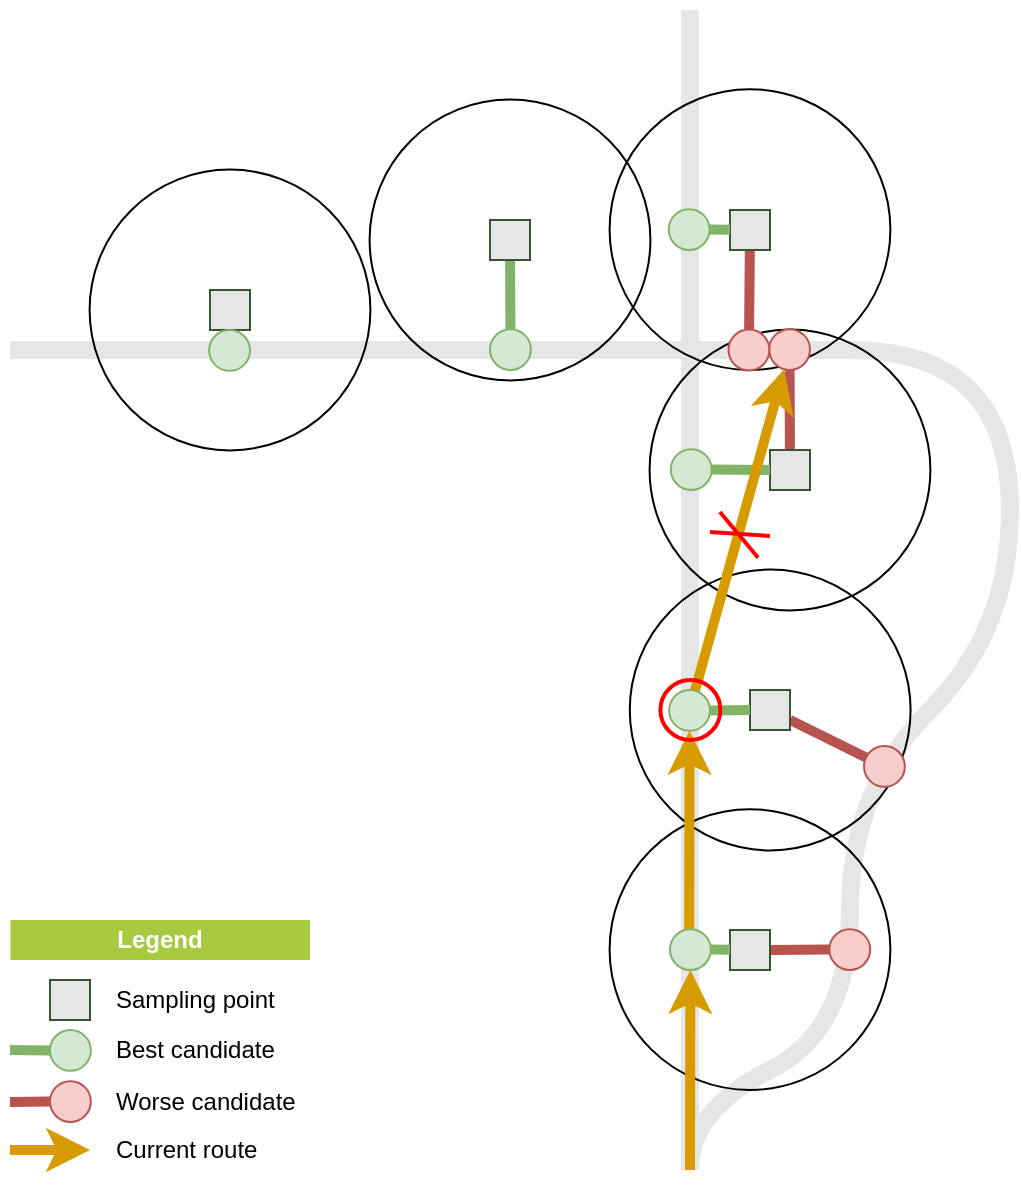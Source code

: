 <?xml version="1.0"?>
<mxfile version="13.5.3" pages="7">
  <diagram name="3 backtracking trial 2" id="aIjH9OYcNfJq5kTb0hxD">
    <mxGraphModel dx="2" dy="1" grid="1" gridSize="10" guides="1" tooltips="1" connect="1" arrows="1" fold="1" page="1" pageScale="1" pageWidth="1654" pageHeight="1169" math="0" shadow="0">
      <root>
        <mxCell id="3LuM3FOh3YUdU6V8gCLZ-0"/>
        <mxCell id="3LuM3FOh3YUdU6V8gCLZ-1" parent="3LuM3FOh3YUdU6V8gCLZ-0"/>
        <mxCell id="3LuM3FOh3YUdU6V8gCLZ-3" value="" style="endArrow=none;html=1;strokeWidth=9;fillColor=#76608a;strokeColor=#E6E6E6;" parent="3LuM3FOh3YUdU6V8gCLZ-1" edge="1">
          <mxGeometry width="50" height="50" relative="1" as="geometry">
            <mxPoint x="480" y="1050" as="sourcePoint"/>
            <mxPoint x="480" y="470" as="targetPoint"/>
          </mxGeometry>
        </mxCell>
        <mxCell id="3LuM3FOh3YUdU6V8gCLZ-5" value="" style="curved=1;endArrow=none;html=1;strokeWidth=9;fillColor=#76608a;endFill=0;strokeColor=#E6E6E6;" parent="3LuM3FOh3YUdU6V8gCLZ-1" edge="1">
          <mxGeometry width="50" height="50" relative="1" as="geometry">
            <mxPoint x="560" y="920" as="sourcePoint"/>
            <mxPoint x="640" y="720" as="targetPoint"/>
            <Array as="points">
              <mxPoint x="560" y="860"/>
              <mxPoint x="640" y="780"/>
            </Array>
          </mxGeometry>
        </mxCell>
        <mxCell id="3LuM3FOh3YUdU6V8gCLZ-6" value="" style="curved=1;endArrow=none;html=1;strokeWidth=9;fillColor=#76608a;endFill=0;strokeColor=#E6E6E6;" parent="3LuM3FOh3YUdU6V8gCLZ-1" edge="1">
          <mxGeometry width="50" height="50" relative="1" as="geometry">
            <mxPoint x="640" y="720" as="sourcePoint"/>
            <mxPoint x="560" y="640" as="targetPoint"/>
            <Array as="points">
              <mxPoint x="640" y="640"/>
            </Array>
          </mxGeometry>
        </mxCell>
        <mxCell id="3LuM3FOh3YUdU6V8gCLZ-7" value="" style="endArrow=none;html=1;strokeWidth=9;fillColor=#76608a;strokeColor=#E6E6E6;" parent="3LuM3FOh3YUdU6V8gCLZ-1" edge="1">
          <mxGeometry width="50" height="50" relative="1" as="geometry">
            <mxPoint x="140" y="640" as="sourcePoint"/>
            <mxPoint x="560" y="640" as="targetPoint"/>
          </mxGeometry>
        </mxCell>
        <mxCell id="CigX21wxWqo7LXV3oNfH-0" value="" style="endArrow=none;html=1;strokeWidth=9;fillColor=#76608a;strokeColor=#E6E6E6;curved=1;" parent="3LuM3FOh3YUdU6V8gCLZ-1" edge="1">
          <mxGeometry width="50" height="50" relative="1" as="geometry">
            <mxPoint x="480.0" y="1050.0" as="sourcePoint"/>
            <mxPoint x="560.0" y="920.0" as="targetPoint"/>
            <Array as="points">
              <mxPoint x="480" y="1020"/>
              <mxPoint x="560" y="980"/>
            </Array>
          </mxGeometry>
        </mxCell>
        <mxCell id="3LuM3FOh3YUdU6V8gCLZ-9" value="" style="ellipse;whiteSpace=wrap;html=1;aspect=fixed;fillColor=none;" parent="3LuM3FOh3YUdU6V8gCLZ-1" vertex="1">
          <mxGeometry x="319.8" y="514.79" width="140.41" height="140.41" as="geometry"/>
        </mxCell>
        <mxCell id="3LuM3FOh3YUdU6V8gCLZ-10" value="" style="ellipse;whiteSpace=wrap;html=1;aspect=fixed;fillColor=none;" parent="3LuM3FOh3YUdU6V8gCLZ-1" vertex="1">
          <mxGeometry x="439.79" y="869.59" width="140.41" height="140.41" as="geometry"/>
        </mxCell>
        <mxCell id="3LuM3FOh3YUdU6V8gCLZ-11" value="" style="ellipse;whiteSpace=wrap;html=1;aspect=fixed;fillColor=none;" parent="3LuM3FOh3YUdU6V8gCLZ-1" vertex="1">
          <mxGeometry x="449.89" y="749.79" width="140.41" height="140.41" as="geometry"/>
        </mxCell>
        <mxCell id="3LuM3FOh3YUdU6V8gCLZ-12" value="" style="ellipse;whiteSpace=wrap;html=1;aspect=fixed;fillColor=none;" parent="3LuM3FOh3YUdU6V8gCLZ-1" vertex="1">
          <mxGeometry x="459.79" y="629.79" width="140.41" height="140.41" as="geometry"/>
        </mxCell>
        <mxCell id="3LuM3FOh3YUdU6V8gCLZ-13" value="" style="ellipse;whiteSpace=wrap;html=1;aspect=fixed;fillColor=none;" parent="3LuM3FOh3YUdU6V8gCLZ-1" vertex="1">
          <mxGeometry x="439.79" y="509.58" width="140.41" height="140.41" as="geometry"/>
        </mxCell>
        <mxCell id="3LuM3FOh3YUdU6V8gCLZ-14" value="" style="ellipse;whiteSpace=wrap;html=1;aspect=fixed;fillColor=none;" parent="3LuM3FOh3YUdU6V8gCLZ-1" vertex="1">
          <mxGeometry x="179.8" y="549.79" width="140.41" height="140.41" as="geometry"/>
        </mxCell>
        <mxCell id="3LuM3FOh3YUdU6V8gCLZ-15" style="edgeStyle=none;orthogonalLoop=1;jettySize=auto;html=1;endArrow=none;strokeWidth=5;fillColor=#76608a;strokeColor=#B85450;" parent="3LuM3FOh3YUdU6V8gCLZ-1" source="3LuM3FOh3YUdU6V8gCLZ-16" target="3LuM3FOh3YUdU6V8gCLZ-26" edge="1">
          <mxGeometry relative="1" as="geometry"/>
        </mxCell>
        <mxCell id="3LuM3FOh3YUdU6V8gCLZ-16" value="" style="whiteSpace=wrap;html=1;rounded=0;shadow=0;strokeWidth=1;fontSize=24;align=right;strokeColor=#3A5431;fillColor=#E6E6E6;" parent="3LuM3FOh3YUdU6V8gCLZ-1" vertex="1">
          <mxGeometry x="500" y="930" width="20" height="20" as="geometry"/>
        </mxCell>
        <mxCell id="3LuM3FOh3YUdU6V8gCLZ-17" style="edgeStyle=none;orthogonalLoop=1;jettySize=auto;html=1;endArrow=none;strokeColor=#B85450;strokeWidth=5;fillColor=#76608a;" parent="3LuM3FOh3YUdU6V8gCLZ-1" source="3LuM3FOh3YUdU6V8gCLZ-18" target="3LuM3FOh3YUdU6V8gCLZ-34" edge="1">
          <mxGeometry relative="1" as="geometry"/>
        </mxCell>
        <mxCell id="3LuM3FOh3YUdU6V8gCLZ-18" value="" style="whiteSpace=wrap;html=1;rounded=0;shadow=0;strokeWidth=1;fontSize=24;align=right;strokeColor=#3A5431;fillColor=#E6E6E6;" parent="3LuM3FOh3YUdU6V8gCLZ-1" vertex="1">
          <mxGeometry x="510" y="810" width="20" height="20" as="geometry"/>
        </mxCell>
        <mxCell id="3LuM3FOh3YUdU6V8gCLZ-19" style="edgeStyle=none;orthogonalLoop=1;jettySize=auto;html=1;endArrow=none;strokeColor=#B85450;strokeWidth=5;fillColor=#76608a;" parent="3LuM3FOh3YUdU6V8gCLZ-1" source="3LuM3FOh3YUdU6V8gCLZ-20" target="3LuM3FOh3YUdU6V8gCLZ-28" edge="1">
          <mxGeometry relative="1" as="geometry"/>
        </mxCell>
        <mxCell id="3LuM3FOh3YUdU6V8gCLZ-20" value="" style="whiteSpace=wrap;html=1;rounded=0;shadow=0;strokeWidth=1;fontSize=24;align=right;strokeColor=#3A5431;fillColor=#E6E6E6;" parent="3LuM3FOh3YUdU6V8gCLZ-1" vertex="1">
          <mxGeometry x="520" y="690" width="20" height="20" as="geometry"/>
        </mxCell>
        <mxCell id="3LuM3FOh3YUdU6V8gCLZ-21" style="edgeStyle=none;orthogonalLoop=1;jettySize=auto;html=1;endArrow=none;strokeColor=#B85450;strokeWidth=5;fillColor=#76608a;" parent="3LuM3FOh3YUdU6V8gCLZ-1" source="3LuM3FOh3YUdU6V8gCLZ-22" target="3LuM3FOh3YUdU6V8gCLZ-35" edge="1">
          <mxGeometry relative="1" as="geometry"/>
        </mxCell>
        <mxCell id="3LuM3FOh3YUdU6V8gCLZ-22" value="" style="whiteSpace=wrap;html=1;rounded=0;shadow=0;strokeWidth=1;fontSize=24;align=right;strokeColor=#3A5431;fillColor=#E6E6E6;" parent="3LuM3FOh3YUdU6V8gCLZ-1" vertex="1">
          <mxGeometry x="500" y="570" width="20" height="20" as="geometry"/>
        </mxCell>
        <mxCell id="3LuM3FOh3YUdU6V8gCLZ-23" style="edgeStyle=none;orthogonalLoop=1;jettySize=auto;html=1;endArrow=none;strokeColor=#82B366;strokeWidth=5;fillColor=#76608a;" parent="3LuM3FOh3YUdU6V8gCLZ-1" source="3LuM3FOh3YUdU6V8gCLZ-24" target="3LuM3FOh3YUdU6V8gCLZ-32" edge="1">
          <mxGeometry relative="1" as="geometry"/>
        </mxCell>
        <mxCell id="3LuM3FOh3YUdU6V8gCLZ-24" value="" style="whiteSpace=wrap;html=1;rounded=0;shadow=0;strokeWidth=1;fontSize=24;align=right;strokeColor=#3A5431;fillColor=#E6E6E6;" parent="3LuM3FOh3YUdU6V8gCLZ-1" vertex="1">
          <mxGeometry x="380" y="575" width="20" height="20" as="geometry"/>
        </mxCell>
        <mxCell id="3LuM3FOh3YUdU6V8gCLZ-25" value="" style="whiteSpace=wrap;html=1;rounded=0;shadow=0;strokeWidth=1;fontSize=24;align=right;strokeColor=#3A5431;fillColor=#E6E6E6;" parent="3LuM3FOh3YUdU6V8gCLZ-1" vertex="1">
          <mxGeometry x="240" y="610" width="20" height="20" as="geometry"/>
        </mxCell>
        <mxCell id="3LuM3FOh3YUdU6V8gCLZ-26" value="" style="ellipse;whiteSpace=wrap;html=1;aspect=fixed;fillColor=#f8cecc;strokeColor=#b85450;rotation=0;" parent="3LuM3FOh3YUdU6V8gCLZ-1" vertex="1">
          <mxGeometry x="549.68" y="929.58" width="20.42" height="20.42" as="geometry"/>
        </mxCell>
        <mxCell id="3LuM3FOh3YUdU6V8gCLZ-27" style="edgeStyle=none;orthogonalLoop=1;jettySize=auto;html=1;endArrow=none;strokeColor=#82B366;strokeWidth=5;fillColor=#76608a;" parent="3LuM3FOh3YUdU6V8gCLZ-1" source="3LuM3FOh3YUdU6V8gCLZ-40" target="3LuM3FOh3YUdU6V8gCLZ-18" edge="1">
          <mxGeometry relative="1" as="geometry"/>
        </mxCell>
        <mxCell id="3LuM3FOh3YUdU6V8gCLZ-28" value="" style="ellipse;whiteSpace=wrap;html=1;aspect=fixed;fillColor=#f8cecc;strokeColor=#b85450;rotation=0;" parent="3LuM3FOh3YUdU6V8gCLZ-1" vertex="1">
          <mxGeometry x="519.58" y="629.57" width="20.42" height="20.42" as="geometry"/>
        </mxCell>
        <mxCell id="3LuM3FOh3YUdU6V8gCLZ-29" style="edgeStyle=none;orthogonalLoop=1;jettySize=auto;html=1;endArrow=none;strokeColor=#82B366;strokeWidth=5;fillColor=#76608a;" parent="3LuM3FOh3YUdU6V8gCLZ-1" source="3LuM3FOh3YUdU6V8gCLZ-42" target="3LuM3FOh3YUdU6V8gCLZ-20" edge="1">
          <mxGeometry relative="1" as="geometry"/>
        </mxCell>
        <mxCell id="3LuM3FOh3YUdU6V8gCLZ-30" style="edgeStyle=none;orthogonalLoop=1;jettySize=auto;html=1;endArrow=none;strokeColor=#82B366;strokeWidth=5;fillColor=#76608a;" parent="3LuM3FOh3YUdU6V8gCLZ-1" source="3LuM3FOh3YUdU6V8gCLZ-31" target="3LuM3FOh3YUdU6V8gCLZ-22" edge="1">
          <mxGeometry relative="1" as="geometry"/>
        </mxCell>
        <mxCell id="3LuM3FOh3YUdU6V8gCLZ-31" value="" style="ellipse;whiteSpace=wrap;html=1;aspect=fixed;fillColor=#d5e8d4;strokeColor=#82b366;rotation=0;" parent="3LuM3FOh3YUdU6V8gCLZ-1" vertex="1">
          <mxGeometry x="469.37" y="569.58" width="20.42" height="20.42" as="geometry"/>
        </mxCell>
        <mxCell id="3LuM3FOh3YUdU6V8gCLZ-32" value="" style="ellipse;whiteSpace=wrap;html=1;aspect=fixed;fillColor=#d5e8d4;strokeColor=#82b366;rotation=0;" parent="3LuM3FOh3YUdU6V8gCLZ-1" vertex="1">
          <mxGeometry x="380.0" y="629.58" width="20.42" height="20.42" as="geometry"/>
        </mxCell>
        <mxCell id="3LuM3FOh3YUdU6V8gCLZ-33" value="" style="ellipse;whiteSpace=wrap;html=1;aspect=fixed;fillColor=#d5e8d4;strokeColor=#82b366;rotation=0;" parent="3LuM3FOh3YUdU6V8gCLZ-1" vertex="1">
          <mxGeometry x="239.58" y="630" width="20.42" height="20.42" as="geometry"/>
        </mxCell>
        <mxCell id="3LuM3FOh3YUdU6V8gCLZ-34" value="" style="ellipse;whiteSpace=wrap;html=1;aspect=fixed;fillColor=#f8cecc;strokeColor=#b85450;rotation=0;" parent="3LuM3FOh3YUdU6V8gCLZ-1" vertex="1">
          <mxGeometry x="567" y="838" width="20.42" height="20.42" as="geometry"/>
        </mxCell>
        <mxCell id="3LuM3FOh3YUdU6V8gCLZ-35" value="" style="ellipse;whiteSpace=wrap;html=1;aspect=fixed;fillColor=#f8cecc;strokeColor=#b85450;rotation=0;" parent="3LuM3FOh3YUdU6V8gCLZ-1" vertex="1">
          <mxGeometry x="499.26" y="629.79" width="20.42" height="20.42" as="geometry"/>
        </mxCell>
        <mxCell id="3LuM3FOh3YUdU6V8gCLZ-36" value="" style="endArrow=none;html=1;strokeWidth=5;fillColor=#76608a;strokeColor=#82B366;" parent="3LuM3FOh3YUdU6V8gCLZ-1" source="3LuM3FOh3YUdU6V8gCLZ-38" target="3LuM3FOh3YUdU6V8gCLZ-16" edge="1">
          <mxGeometry width="50" height="50" relative="1" as="geometry">
            <mxPoint x="680" y="920" as="sourcePoint"/>
            <mxPoint x="730" y="870" as="targetPoint"/>
          </mxGeometry>
        </mxCell>
        <mxCell id="3LuM3FOh3YUdU6V8gCLZ-37" value="" style="endArrow=classic;html=1;strokeWidth=5;strokeColor=#D79B00;rounded=0;exitX=0.469;exitY=0.51;exitDx=0;exitDy=0;exitPerimeter=0;" parent="3LuM3FOh3YUdU6V8gCLZ-1" source="3LuM3FOh3YUdU6V8gCLZ-38" target="3LuM3FOh3YUdU6V8gCLZ-40" edge="1">
          <mxGeometry width="50" height="50" relative="1" as="geometry">
            <mxPoint x="480" y="1050" as="sourcePoint"/>
            <mxPoint x="870.0" y="520" as="targetPoint"/>
          </mxGeometry>
        </mxCell>
        <mxCell id="3LuM3FOh3YUdU6V8gCLZ-38" value="" style="ellipse;whiteSpace=wrap;html=1;aspect=fixed;fillColor=#d5e8d4;strokeColor=#82b366;rotation=0;" parent="3LuM3FOh3YUdU6V8gCLZ-1" vertex="1">
          <mxGeometry x="470" y="929.58" width="20.42" height="20.42" as="geometry"/>
        </mxCell>
        <mxCell id="3LuM3FOh3YUdU6V8gCLZ-39" style="edgeStyle=none;rounded=0;orthogonalLoop=1;jettySize=auto;html=1;strokeColor=#D79B00;strokeWidth=5;" parent="3LuM3FOh3YUdU6V8gCLZ-1" source="3LuM3FOh3YUdU6V8gCLZ-40" target="3LuM3FOh3YUdU6V8gCLZ-28" edge="1">
          <mxGeometry relative="1" as="geometry"/>
        </mxCell>
        <mxCell id="3LuM3FOh3YUdU6V8gCLZ-40" value="" style="ellipse;whiteSpace=wrap;html=1;aspect=fixed;fillColor=#d5e8d4;strokeColor=#82b366;rotation=0;" parent="3LuM3FOh3YUdU6V8gCLZ-1" vertex="1">
          <mxGeometry x="469.58" y="810" width="20.42" height="20.42" as="geometry"/>
        </mxCell>
        <mxCell id="3LuM3FOh3YUdU6V8gCLZ-42" value="" style="ellipse;whiteSpace=wrap;html=1;aspect=fixed;fillColor=#d5e8d4;strokeColor=#82b366;rotation=0;" parent="3LuM3FOh3YUdU6V8gCLZ-1" vertex="1">
          <mxGeometry x="470.42" y="689.58" width="20.42" height="20.42" as="geometry"/>
        </mxCell>
        <mxCell id="3LuM3FOh3YUdU6V8gCLZ-45" value="" style="endArrow=none;html=1;strokeWidth=2;fontColor=#82B366;strokeColor=#FF0000;exitX=0.215;exitY=0.721;exitDx=0;exitDy=0;exitPerimeter=0;entryX=0.429;entryY=0.735;entryDx=0;entryDy=0;entryPerimeter=0;" parent="3LuM3FOh3YUdU6V8gCLZ-1" edge="1">
          <mxGeometry width="50" height="50" relative="1" as="geometry">
            <mxPoint x="489.978" y="731.026" as="sourcePoint"/>
            <mxPoint x="520.026" y="732.991" as="targetPoint"/>
          </mxGeometry>
        </mxCell>
        <mxCell id="3LuM3FOh3YUdU6V8gCLZ-46" value="" style="endArrow=none;html=1;strokeWidth=2;fontColor=#82B366;strokeColor=#FF0000;exitX=0.165;exitY=0.237;exitDx=0;exitDy=0;exitPerimeter=0;entryX=0.301;entryY=0.4;entryDx=0;entryDy=0;entryPerimeter=0;" parent="3LuM3FOh3YUdU6V8gCLZ-1" edge="1">
          <mxGeometry width="50" height="50" relative="1" as="geometry">
            <mxPoint x="494.958" y="720.997" as="sourcePoint"/>
            <mxPoint x="514.053" y="743.884" as="targetPoint"/>
          </mxGeometry>
        </mxCell>
        <mxCell id="GeHhNZevlNmj-xTjvEfS-0" value="&lt;b&gt;Legend&lt;/b&gt;" style="text;html=1;strokeColor=none;align=center;verticalAlign=middle;whiteSpace=wrap;rounded=0;fillColor=#a8ca40;fontColor=#FFFFFF;" parent="3LuM3FOh3YUdU6V8gCLZ-1" vertex="1">
          <mxGeometry x="140.21" y="925" width="149.79" height="20" as="geometry"/>
        </mxCell>
        <mxCell id="GeHhNZevlNmj-xTjvEfS-1" value="Best candidate" style="text;html=1;strokeColor=none;fillColor=none;align=left;verticalAlign=middle;whiteSpace=wrap;rounded=0;" parent="3LuM3FOh3YUdU6V8gCLZ-1" vertex="1">
          <mxGeometry x="190.63" y="980" width="89.37" height="20" as="geometry"/>
        </mxCell>
        <mxCell id="GeHhNZevlNmj-xTjvEfS-2" value="" style="curved=1;html=1;strokeColor=#B85450;fontColor=#000000;fontSize=11;rounded=1;strokeWidth=5;fillColor=#76608a;endArrow=none;" parent="3LuM3FOh3YUdU6V8gCLZ-1" target="GeHhNZevlNmj-xTjvEfS-9" edge="1">
          <mxGeometry width="50" height="50" relative="1" as="geometry">
            <mxPoint x="140" y="1016.0" as="sourcePoint"/>
            <mxPoint x="40" y="546" as="targetPoint"/>
            <Array as="points"/>
          </mxGeometry>
        </mxCell>
        <mxCell id="GeHhNZevlNmj-xTjvEfS-3" value="&lt;span style=&quot;text-align: right&quot;&gt;Worse candidate&lt;/span&gt;" style="text;html=1;strokeColor=none;fillColor=none;align=left;verticalAlign=middle;whiteSpace=wrap;rounded=0;" parent="3LuM3FOh3YUdU6V8gCLZ-1" vertex="1">
          <mxGeometry x="190.63" y="1006" width="99.37" height="20" as="geometry"/>
        </mxCell>
        <mxCell id="GeHhNZevlNmj-xTjvEfS-4" value="" style="endArrow=none;html=1;strokeWidth=5;fillColor=#76608a;strokeColor=#82B366;" parent="3LuM3FOh3YUdU6V8gCLZ-1" source="GeHhNZevlNmj-xTjvEfS-7" edge="1">
          <mxGeometry width="50" height="50" relative="1" as="geometry">
            <mxPoint x="40" y="520" as="sourcePoint"/>
            <mxPoint x="140" y="990" as="targetPoint"/>
          </mxGeometry>
        </mxCell>
        <mxCell id="GeHhNZevlNmj-xTjvEfS-5" value="" style="curved=1;html=1;strokeColor=#D79B00;fontColor=#000000;fontSize=11;rounded=0;strokeWidth=5;" parent="3LuM3FOh3YUdU6V8gCLZ-1" edge="1">
          <mxGeometry width="50" height="50" relative="1" as="geometry">
            <mxPoint x="140" y="1040" as="sourcePoint"/>
            <mxPoint x="180" y="1040" as="targetPoint"/>
            <Array as="points"/>
          </mxGeometry>
        </mxCell>
        <mxCell id="GeHhNZevlNmj-xTjvEfS-6" value="&lt;span style=&quot;text-align: right&quot;&gt;Current route&lt;/span&gt;" style="text;html=1;strokeColor=none;fillColor=none;align=left;verticalAlign=middle;whiteSpace=wrap;rounded=0;" parent="3LuM3FOh3YUdU6V8gCLZ-1" vertex="1">
          <mxGeometry x="190.63" y="1030" width="99.37" height="20" as="geometry"/>
        </mxCell>
        <mxCell id="GeHhNZevlNmj-xTjvEfS-7" value="" style="ellipse;whiteSpace=wrap;html=1;aspect=fixed;fillColor=#d5e8d4;strokeColor=#82b366;rotation=0;" parent="3LuM3FOh3YUdU6V8gCLZ-1" vertex="1">
          <mxGeometry x="160" y="980" width="20.42" height="20.42" as="geometry"/>
        </mxCell>
        <mxCell id="GeHhNZevlNmj-xTjvEfS-8" value="" style="endArrow=none;html=1;strokeWidth=5;fillColor=#76608a;strokeColor=#82B366;" parent="3LuM3FOh3YUdU6V8gCLZ-1" target="GeHhNZevlNmj-xTjvEfS-7" edge="1">
          <mxGeometry width="50" height="50" relative="1" as="geometry">
            <mxPoint x="180" y="990" as="sourcePoint"/>
            <mxPoint y="520" as="targetPoint"/>
          </mxGeometry>
        </mxCell>
        <mxCell id="GeHhNZevlNmj-xTjvEfS-9" value="" style="ellipse;whiteSpace=wrap;html=1;aspect=fixed;fillColor=#f8cecc;strokeColor=#b85450;rotation=0;" parent="3LuM3FOh3YUdU6V8gCLZ-1" vertex="1">
          <mxGeometry x="160" y="1005.58" width="20.42" height="20.42" as="geometry"/>
        </mxCell>
        <mxCell id="GeHhNZevlNmj-xTjvEfS-10" value="" style="whiteSpace=wrap;html=1;rounded=0;shadow=0;strokeWidth=1;fontSize=24;align=right;strokeColor=#3A5431;fillColor=#E6E6E6;" parent="3LuM3FOh3YUdU6V8gCLZ-1" vertex="1">
          <mxGeometry x="160" y="955" width="20" height="20" as="geometry"/>
        </mxCell>
        <mxCell id="GeHhNZevlNmj-xTjvEfS-11" value="Sampling point" style="text;html=1;strokeColor=none;fillColor=none;align=left;verticalAlign=middle;whiteSpace=wrap;rounded=0;" parent="3LuM3FOh3YUdU6V8gCLZ-1" vertex="1">
          <mxGeometry x="190.63" y="955" width="89.37" height="20" as="geometry"/>
        </mxCell>
        <mxCell id="GeHhNZevlNmj-xTjvEfS-12" value="" style="endArrow=none;html=1;strokeWidth=5;fillColor=#76608a;strokeColor=#82B366;" parent="3LuM3FOh3YUdU6V8gCLZ-1" edge="1">
          <mxGeometry width="50" height="50" relative="1" as="geometry">
            <mxPoint x="180" y="965" as="sourcePoint"/>
            <mxPoint x="180.42" y="965.21" as="targetPoint"/>
          </mxGeometry>
        </mxCell>
        <mxCell id="0YPgPZQBSEngTHLsIOBK-0" value="" style="endArrow=classic;html=1;strokeWidth=5;strokeColor=#D79B00;rounded=0;" parent="3LuM3FOh3YUdU6V8gCLZ-1" edge="1">
          <mxGeometry width="50" height="50" relative="1" as="geometry">
            <mxPoint x="480.0" y="1050.0" as="sourcePoint"/>
            <mxPoint x="480.21" y="950.0" as="targetPoint"/>
          </mxGeometry>
        </mxCell>
        <mxCell id="iEL6eKE8V89pV6n2zk-Q-0" value="" style="ellipse;whiteSpace=wrap;html=1;aspect=fixed;rotation=0;rounded=0;shadow=0;fontSize=24;align=right;strokeWidth=2;fillColor=none;strokeColor=#FF0000;" parent="3LuM3FOh3YUdU6V8gCLZ-1" vertex="1">
          <mxGeometry x="465.21" y="804.99" width="30" height="30" as="geometry"/>
        </mxCell>
      </root>
    </mxGraphModel>
  </diagram>
</mxfile>
